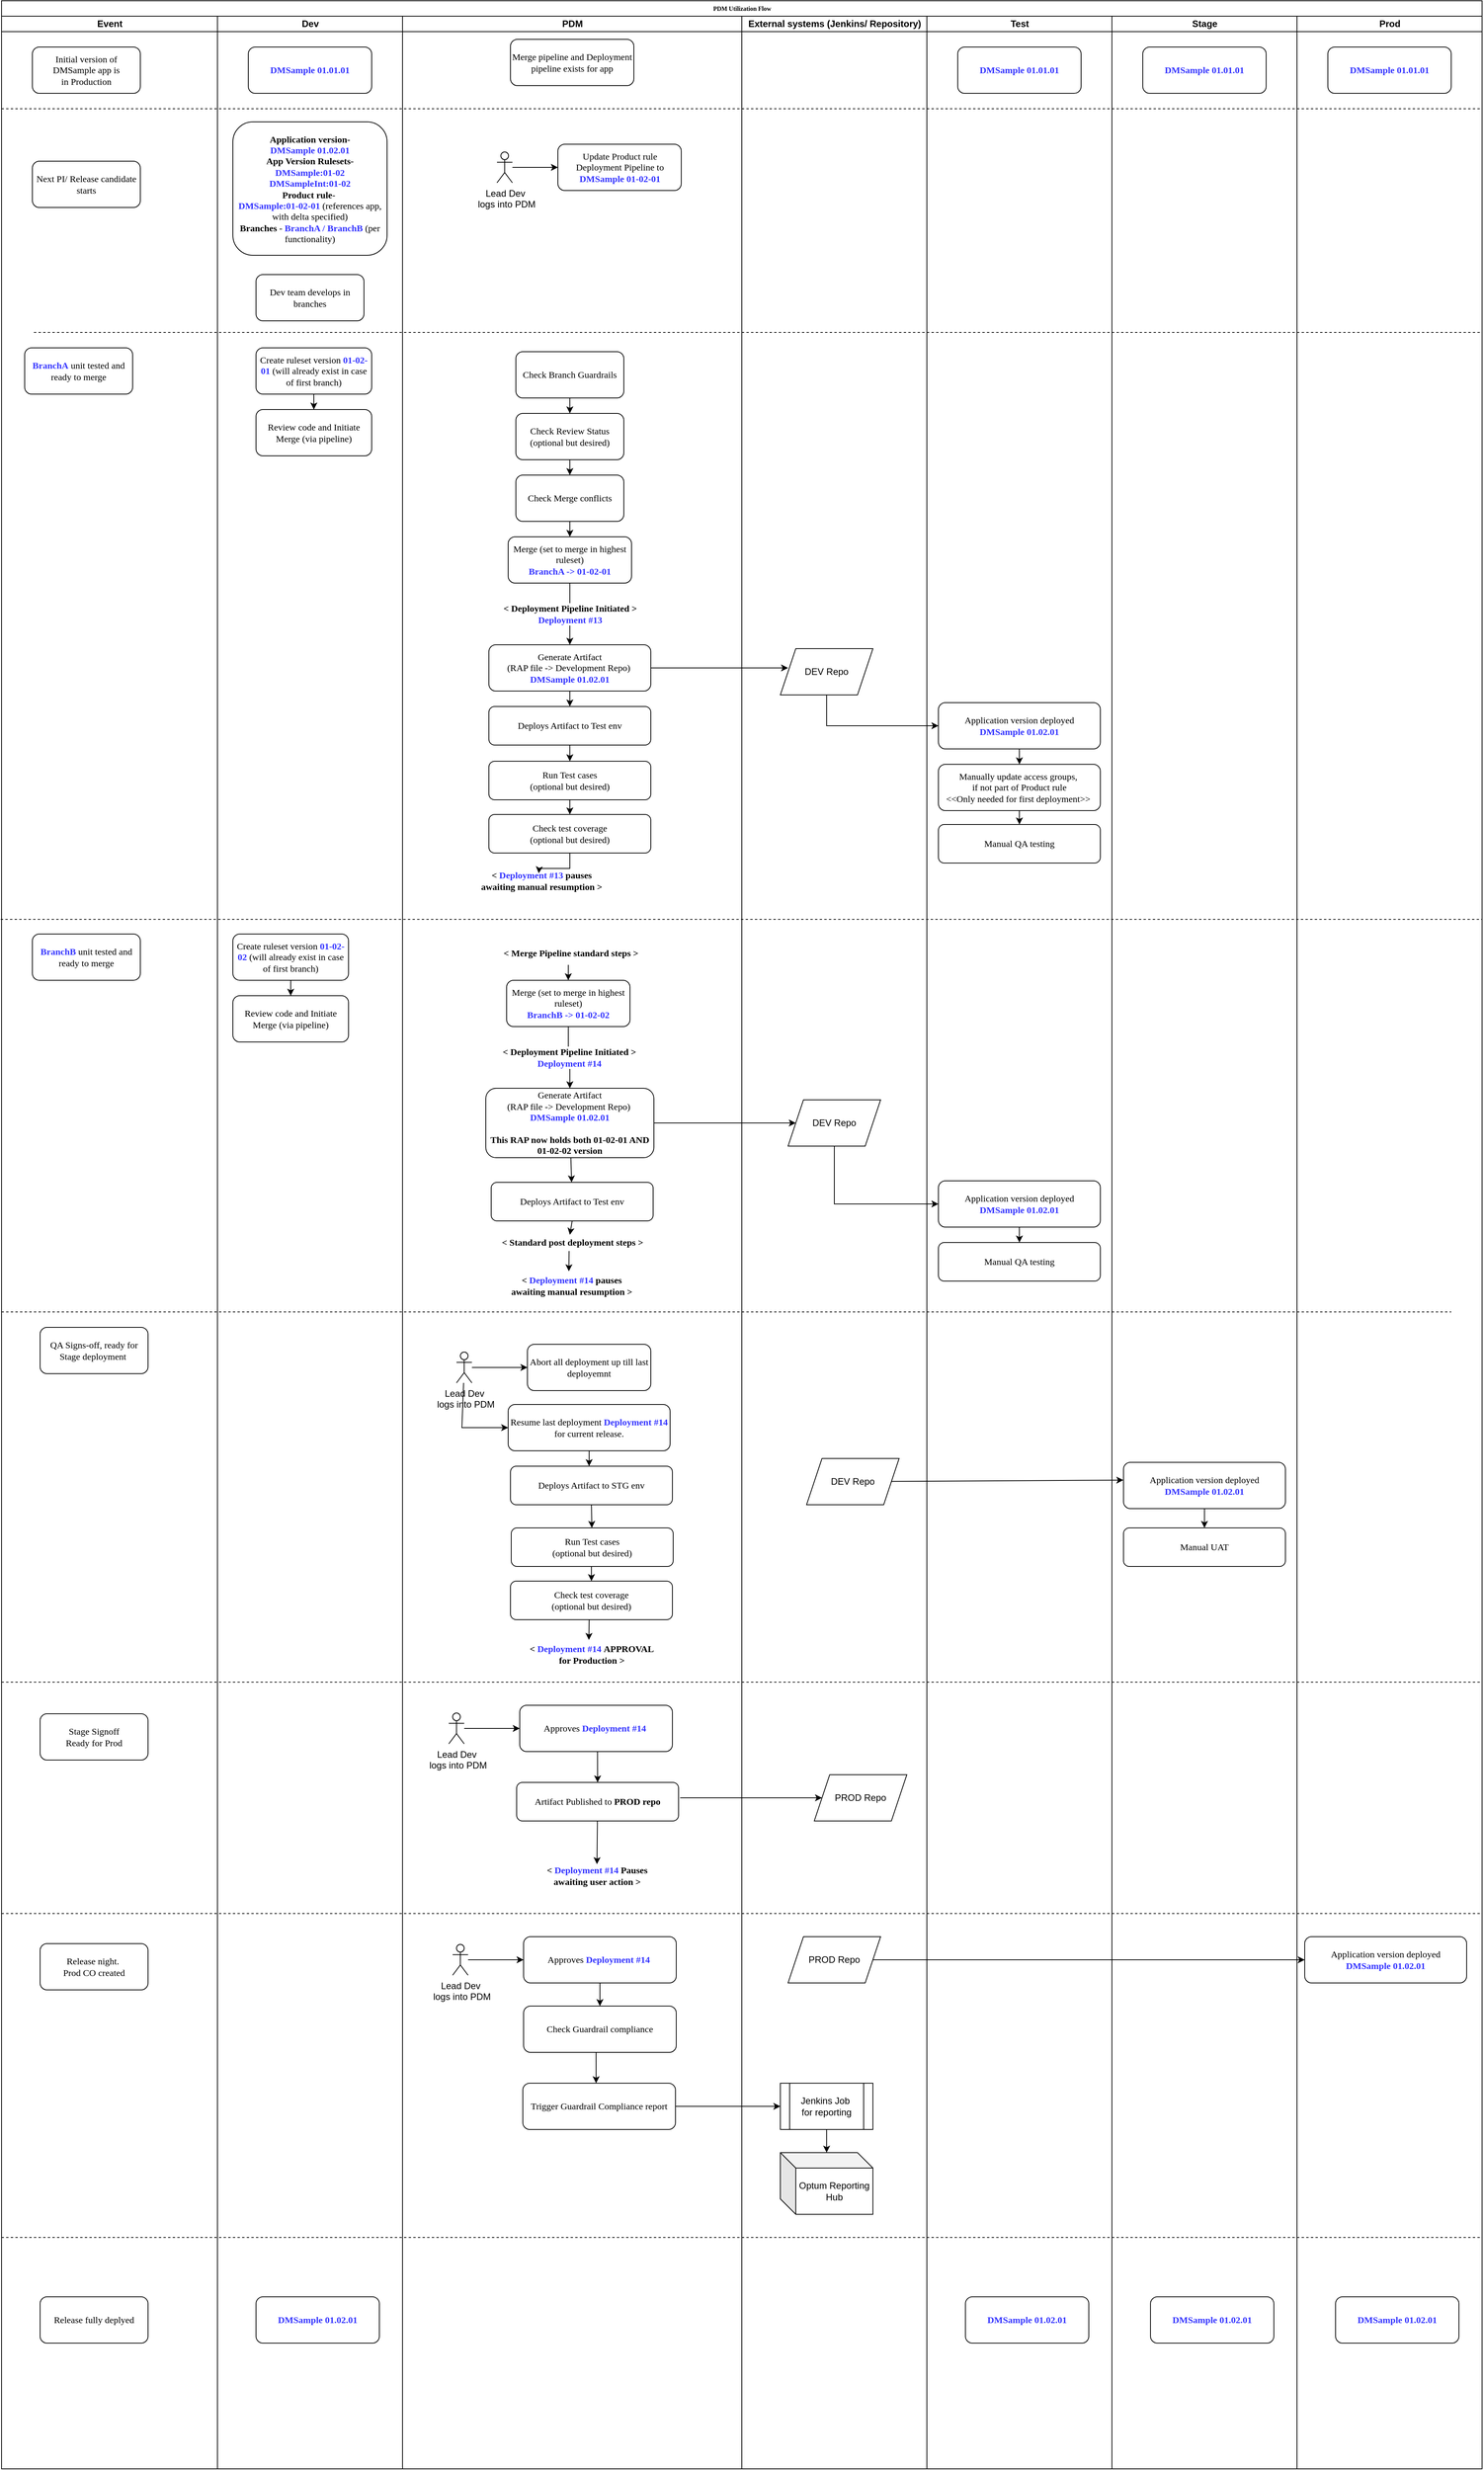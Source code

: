 <mxfile version="14.7.6" type="github">
  <diagram name="Page-1" id="74e2e168-ea6b-b213-b513-2b3c1d86103e">
    <mxGraphModel dx="2772" dy="1410" grid="1" gridSize="10" guides="1" tooltips="1" connect="1" arrows="1" fold="1" page="1" pageScale="1" pageWidth="1100" pageHeight="850" background="none" math="0" shadow="0">
      <root>
        <mxCell id="0" />
        <mxCell id="1" parent="0" />
        <mxCell id="77e6c97f196da883-1" value="PDM Utilization Flow" style="swimlane;html=1;childLayout=stackLayout;startSize=20;rounded=0;shadow=0;labelBackgroundColor=none;strokeWidth=1;fontFamily=Verdana;fontSize=8;align=center;" parent="1" vertex="1">
          <mxGeometry x="80" y="40" width="1920" height="3200" as="geometry" />
        </mxCell>
        <mxCell id="77e6c97f196da883-2" value="Event" style="swimlane;html=1;startSize=20;" parent="77e6c97f196da883-1" vertex="1">
          <mxGeometry y="20" width="280" height="3180" as="geometry" />
        </mxCell>
        <mxCell id="r2t7VLkCKEOsb-qf5IEj-15" value="&lt;font style=&quot;font-size: 12px&quot;&gt;Initial version of &lt;br&gt;DMSample app is &lt;br&gt;in Production&lt;/font&gt;" style="rounded=1;whiteSpace=wrap;html=1;shadow=0;labelBackgroundColor=none;strokeWidth=1;fontFamily=Verdana;fontSize=8;align=center;" vertex="1" parent="77e6c97f196da883-2">
          <mxGeometry x="40" y="40" width="140" height="60" as="geometry" />
        </mxCell>
        <mxCell id="r2t7VLkCKEOsb-qf5IEj-32" value="&lt;span style=&quot;font-size: 12px&quot;&gt;Next PI/ Release candidate starts&lt;/span&gt;" style="rounded=1;whiteSpace=wrap;html=1;shadow=0;labelBackgroundColor=none;strokeWidth=1;fontFamily=Verdana;fontSize=8;align=center;" vertex="1" parent="77e6c97f196da883-2">
          <mxGeometry x="40" y="188" width="140" height="60" as="geometry" />
        </mxCell>
        <mxCell id="r2t7VLkCKEOsb-qf5IEj-37" value="&lt;b style=&quot;color: rgb(51 , 51 , 255) ; font-size: 12px&quot;&gt;BranchA&lt;/b&gt;&lt;span style=&quot;font-size: 12px&quot;&gt;&amp;nbsp;unit tested and ready to merge&lt;/span&gt;" style="rounded=1;whiteSpace=wrap;html=1;shadow=0;labelBackgroundColor=none;strokeWidth=1;fontFamily=Verdana;fontSize=8;align=center;" vertex="1" parent="77e6c97f196da883-2">
          <mxGeometry x="30" y="430" width="140" height="60" as="geometry" />
        </mxCell>
        <mxCell id="r2t7VLkCKEOsb-qf5IEj-105" value="&lt;span style=&quot;font-size: 12px&quot;&gt;QA Signs-off, ready for Stage deployment&amp;nbsp;&lt;/span&gt;" style="rounded=1;whiteSpace=wrap;html=1;shadow=0;labelBackgroundColor=none;strokeWidth=1;fontFamily=Verdana;fontSize=8;align=center;" vertex="1" parent="77e6c97f196da883-2">
          <mxGeometry x="50" y="1700" width="140" height="60" as="geometry" />
        </mxCell>
        <mxCell id="r2t7VLkCKEOsb-qf5IEj-155" value="&lt;span style=&quot;font-size: 12px&quot;&gt;Stage Signoff&lt;br&gt;Ready for Prod&lt;br&gt;&lt;/span&gt;" style="rounded=1;whiteSpace=wrap;html=1;shadow=0;labelBackgroundColor=none;strokeWidth=1;fontFamily=Verdana;fontSize=8;align=center;" vertex="1" parent="77e6c97f196da883-2">
          <mxGeometry x="50" y="2201" width="140" height="60" as="geometry" />
        </mxCell>
        <mxCell id="r2t7VLkCKEOsb-qf5IEj-168" value="&lt;span style=&quot;font-size: 12px&quot;&gt;Release night.&amp;nbsp;&lt;br&gt;Prod CO created&lt;br&gt;&lt;/span&gt;" style="rounded=1;whiteSpace=wrap;html=1;shadow=0;labelBackgroundColor=none;strokeWidth=1;fontFamily=Verdana;fontSize=8;align=center;" vertex="1" parent="77e6c97f196da883-2">
          <mxGeometry x="50" y="2499" width="140" height="60" as="geometry" />
        </mxCell>
        <mxCell id="77e6c97f196da883-3" value="Dev" style="swimlane;html=1;startSize=20;" parent="77e6c97f196da883-1" vertex="1">
          <mxGeometry x="280" y="20" width="240" height="3180" as="geometry" />
        </mxCell>
        <mxCell id="r2t7VLkCKEOsb-qf5IEj-25" value="&lt;span style=&quot;font-size: 12px&quot;&gt;&lt;font color=&quot;#3333ff&quot;&gt;&lt;b&gt;DMSample 01.01.01&lt;/b&gt;&lt;/font&gt;&lt;/span&gt;" style="rounded=1;whiteSpace=wrap;html=1;shadow=0;labelBackgroundColor=none;strokeWidth=1;fontFamily=Verdana;fontSize=8;align=center;" vertex="1" parent="77e6c97f196da883-3">
          <mxGeometry x="40" y="40" width="160" height="60" as="geometry" />
        </mxCell>
        <mxCell id="r2t7VLkCKEOsb-qf5IEj-33" value="&lt;span style=&quot;font-size: 12px&quot;&gt;&lt;b&gt;Application version-&lt;/b&gt;&lt;br&gt;&lt;font color=&quot;#3333ff&quot;&gt;&lt;b&gt;DMSample 01.02.01&lt;/b&gt;&lt;/font&gt;&lt;br&gt;&lt;b&gt;App Version Rulesets-&lt;/b&gt; &lt;br&gt;&lt;font color=&quot;#3333ff&quot;&gt;&lt;b&gt;DMSample:01-02&lt;br&gt;DMSampleInt:01-02&lt;/b&gt;&lt;/font&gt;&lt;br&gt;&lt;b&gt;Product rule&lt;/b&gt;-&amp;nbsp;&lt;br&gt;&lt;/span&gt;&lt;span style=&quot;font-size: 12px&quot;&gt;&lt;font color=&quot;#3333ff&quot;&gt;&lt;b&gt;DMSample:01-02-01 &lt;/b&gt;&lt;/font&gt;(references app, with delta specified)&lt;br&gt;&lt;/span&gt;&lt;span style=&quot;font-size: 12px&quot;&gt;&lt;b&gt;Branches&lt;/b&gt; - &lt;font color=&quot;#3333ff&quot;&gt;&lt;b&gt;BranchA / BranchB&lt;/b&gt;&lt;/font&gt; (per functionality)&lt;br&gt;&lt;/span&gt;" style="rounded=1;whiteSpace=wrap;html=1;shadow=0;labelBackgroundColor=none;strokeWidth=1;fontFamily=Verdana;fontSize=8;align=center;" vertex="1" parent="77e6c97f196da883-3">
          <mxGeometry x="20" y="137" width="200" height="173" as="geometry" />
        </mxCell>
        <mxCell id="r2t7VLkCKEOsb-qf5IEj-46" style="edgeStyle=orthogonalEdgeStyle;rounded=0;orthogonalLoop=1;jettySize=auto;html=1;exitX=0.5;exitY=1;exitDx=0;exitDy=0;" edge="1" parent="77e6c97f196da883-3" source="r2t7VLkCKEOsb-qf5IEj-38" target="r2t7VLkCKEOsb-qf5IEj-40">
          <mxGeometry relative="1" as="geometry" />
        </mxCell>
        <mxCell id="r2t7VLkCKEOsb-qf5IEj-38" value="&lt;span style=&quot;font-size: 12px&quot;&gt;Create ruleset version&amp;nbsp;&lt;/span&gt;&lt;b style=&quot;color: rgb(51 , 51 , 255) ; font-size: 12px&quot;&gt;01-02-01&lt;/b&gt;&lt;span style=&quot;font-size: 12px&quot;&gt;&amp;nbsp;(will already exist in case of first branch)&lt;br&gt;&lt;/span&gt;" style="rounded=1;whiteSpace=wrap;html=1;shadow=0;labelBackgroundColor=none;strokeWidth=1;fontFamily=Verdana;fontSize=8;align=center;" vertex="1" parent="77e6c97f196da883-3">
          <mxGeometry x="50" y="430" width="150" height="60" as="geometry" />
        </mxCell>
        <mxCell id="r2t7VLkCKEOsb-qf5IEj-40" value="&lt;span style=&quot;font-size: 12px&quot;&gt;Review code and Initiate Merge (via pipeline)&lt;br&gt;&lt;/span&gt;" style="rounded=1;whiteSpace=wrap;html=1;shadow=0;labelBackgroundColor=none;strokeWidth=1;fontFamily=Verdana;fontSize=8;align=center;" vertex="1" parent="77e6c97f196da883-3">
          <mxGeometry x="50" y="510" width="150" height="60" as="geometry" />
        </mxCell>
        <mxCell id="r2t7VLkCKEOsb-qf5IEj-67" value="" style="endArrow=none;dashed=1;html=1;" edge="1" parent="77e6c97f196da883-3">
          <mxGeometry width="50" height="50" relative="1" as="geometry">
            <mxPoint x="-238" y="410" as="sourcePoint" />
            <mxPoint x="1640" y="410" as="targetPoint" />
          </mxGeometry>
        </mxCell>
        <mxCell id="r2t7VLkCKEOsb-qf5IEj-68" value="&lt;span style=&quot;font-size: 12px&quot;&gt;Dev team develops in branches&lt;/span&gt;" style="rounded=1;whiteSpace=wrap;html=1;shadow=0;labelBackgroundColor=none;strokeWidth=1;fontFamily=Verdana;fontSize=8;align=center;" vertex="1" parent="77e6c97f196da883-3">
          <mxGeometry x="50" y="335" width="140" height="60" as="geometry" />
        </mxCell>
        <mxCell id="77e6c97f196da883-4" value="PDM" style="swimlane;html=1;startSize=20;" parent="77e6c97f196da883-1" vertex="1">
          <mxGeometry x="520" y="20" width="440" height="3180" as="geometry">
            <mxRectangle x="320" y="20" width="30" height="730" as="alternateBounds" />
          </mxGeometry>
        </mxCell>
        <mxCell id="r2t7VLkCKEOsb-qf5IEj-35" value="&lt;span style=&quot;font-size: 12px&quot;&gt;Update Product rule Deployment Pipeline to &lt;font color=&quot;#3333ff&quot;&gt;&lt;b&gt;DMSample 01-02-01&lt;/b&gt;&lt;/font&gt;&lt;br&gt;&lt;/span&gt;" style="rounded=1;whiteSpace=wrap;html=1;shadow=0;labelBackgroundColor=none;strokeWidth=1;fontFamily=Verdana;fontSize=8;align=center;" vertex="1" parent="77e6c97f196da883-4">
          <mxGeometry x="201.5" y="166" width="160" height="60" as="geometry" />
        </mxCell>
        <mxCell id="r2t7VLkCKEOsb-qf5IEj-36" value="&lt;span style=&quot;font-size: 12px&quot;&gt;Merge pipeline and Deployment pipeline exists for app&lt;/span&gt;" style="rounded=1;whiteSpace=wrap;html=1;shadow=0;labelBackgroundColor=none;strokeWidth=1;fontFamily=Verdana;fontSize=8;align=center;" vertex="1" parent="77e6c97f196da883-4">
          <mxGeometry x="140" y="30" width="160" height="60" as="geometry" />
        </mxCell>
        <mxCell id="r2t7VLkCKEOsb-qf5IEj-53" style="edgeStyle=orthogonalEdgeStyle;rounded=0;orthogonalLoop=1;jettySize=auto;html=1;exitX=0.5;exitY=1;exitDx=0;exitDy=0;entryX=0.5;entryY=0;entryDx=0;entryDy=0;" edge="1" parent="77e6c97f196da883-4" source="r2t7VLkCKEOsb-qf5IEj-39" target="r2t7VLkCKEOsb-qf5IEj-41">
          <mxGeometry relative="1" as="geometry" />
        </mxCell>
        <mxCell id="r2t7VLkCKEOsb-qf5IEj-39" value="&lt;span style=&quot;font-size: 12px&quot;&gt;Check Branch Guardrails&lt;/span&gt;" style="rounded=1;whiteSpace=wrap;html=1;shadow=0;labelBackgroundColor=none;strokeWidth=1;fontFamily=Verdana;fontSize=8;align=center;" vertex="1" parent="77e6c97f196da883-4">
          <mxGeometry x="147" y="435" width="140" height="60" as="geometry" />
        </mxCell>
        <mxCell id="r2t7VLkCKEOsb-qf5IEj-54" style="edgeStyle=orthogonalEdgeStyle;rounded=0;orthogonalLoop=1;jettySize=auto;html=1;exitX=0.5;exitY=1;exitDx=0;exitDy=0;entryX=0.5;entryY=0;entryDx=0;entryDy=0;" edge="1" parent="77e6c97f196da883-4" source="r2t7VLkCKEOsb-qf5IEj-41" target="r2t7VLkCKEOsb-qf5IEj-42">
          <mxGeometry relative="1" as="geometry" />
        </mxCell>
        <mxCell id="r2t7VLkCKEOsb-qf5IEj-41" value="&lt;span style=&quot;font-size: 12px&quot;&gt;Check Review Status (optional but desired)&lt;/span&gt;" style="rounded=1;whiteSpace=wrap;html=1;shadow=0;labelBackgroundColor=none;strokeWidth=1;fontFamily=Verdana;fontSize=8;align=center;" vertex="1" parent="77e6c97f196da883-4">
          <mxGeometry x="147" y="515" width="140" height="60" as="geometry" />
        </mxCell>
        <mxCell id="r2t7VLkCKEOsb-qf5IEj-48" value="&lt;font face=&quot;Verdana&quot; style=&quot;font-size: 12px&quot;&gt;&lt;b&gt;&amp;lt; Deployment Pipeline Initiated &amp;gt;&lt;font color=&quot;#3333ff&quot; style=&quot;font-size: 12px&quot;&gt;&lt;br&gt;Deployment #13&lt;/font&gt;&lt;/b&gt;&lt;/font&gt;" style="edgeStyle=orthogonalEdgeStyle;rounded=0;orthogonalLoop=1;jettySize=auto;html=1;exitX=0.5;exitY=1;exitDx=0;exitDy=0;" edge="1" parent="77e6c97f196da883-4" source="r2t7VLkCKEOsb-qf5IEj-43" target="r2t7VLkCKEOsb-qf5IEj-44">
          <mxGeometry relative="1" as="geometry" />
        </mxCell>
        <mxCell id="r2t7VLkCKEOsb-qf5IEj-43" value="&lt;span style=&quot;font-size: 12px&quot;&gt;Merge (set to merge in highest ruleset)&lt;br&gt;&lt;/span&gt;&lt;b style=&quot;color: rgb(51 , 51 , 255) ; font-size: 12px&quot;&gt;BranchA -&amp;gt;&amp;nbsp;&lt;/b&gt;&lt;b style=&quot;color: rgb(51 , 51 , 255) ; font-size: 12px&quot;&gt;01-02-01&lt;/b&gt;&lt;span style=&quot;font-size: 12px&quot;&gt;&lt;br&gt;&lt;/span&gt;" style="rounded=1;whiteSpace=wrap;html=1;shadow=0;labelBackgroundColor=none;strokeWidth=1;fontFamily=Verdana;fontSize=8;align=center;" vertex="1" parent="77e6c97f196da883-4">
          <mxGeometry x="137" y="675" width="160" height="60" as="geometry" />
        </mxCell>
        <mxCell id="r2t7VLkCKEOsb-qf5IEj-55" style="edgeStyle=orthogonalEdgeStyle;rounded=0;orthogonalLoop=1;jettySize=auto;html=1;exitX=0.5;exitY=1;exitDx=0;exitDy=0;entryX=0.5;entryY=0;entryDx=0;entryDy=0;" edge="1" parent="77e6c97f196da883-4" source="r2t7VLkCKEOsb-qf5IEj-42" target="r2t7VLkCKEOsb-qf5IEj-43">
          <mxGeometry relative="1" as="geometry" />
        </mxCell>
        <mxCell id="r2t7VLkCKEOsb-qf5IEj-42" value="&lt;span style=&quot;font-size: 12px&quot;&gt;Check Merge conflicts&lt;/span&gt;" style="rounded=1;whiteSpace=wrap;html=1;shadow=0;labelBackgroundColor=none;strokeWidth=1;fontFamily=Verdana;fontSize=8;align=center;" vertex="1" parent="77e6c97f196da883-4">
          <mxGeometry x="147" y="595" width="140" height="60" as="geometry" />
        </mxCell>
        <mxCell id="r2t7VLkCKEOsb-qf5IEj-50" style="edgeStyle=orthogonalEdgeStyle;rounded=0;orthogonalLoop=1;jettySize=auto;html=1;exitX=0.5;exitY=1;exitDx=0;exitDy=0;entryX=0.5;entryY=0;entryDx=0;entryDy=0;" edge="1" parent="77e6c97f196da883-4" source="r2t7VLkCKEOsb-qf5IEj-44" target="r2t7VLkCKEOsb-qf5IEj-45">
          <mxGeometry relative="1" as="geometry" />
        </mxCell>
        <mxCell id="r2t7VLkCKEOsb-qf5IEj-44" value="&lt;span style=&quot;font-size: 12px&quot;&gt;Generate Artifact &lt;br&gt;(RAP file -&amp;gt; Development Repo)&amp;nbsp;&lt;br&gt;&lt;/span&gt;&lt;b style=&quot;color: rgb(51 , 51 , 255) ; font-size: 12px&quot;&gt;DMSample 01.02.01&lt;/b&gt;&lt;span style=&quot;font-size: 12px&quot;&gt;&lt;br&gt;&lt;/span&gt;" style="rounded=1;whiteSpace=wrap;html=1;shadow=0;labelBackgroundColor=none;strokeWidth=1;fontFamily=Verdana;fontSize=8;align=center;" vertex="1" parent="77e6c97f196da883-4">
          <mxGeometry x="112" y="815" width="210" height="60" as="geometry" />
        </mxCell>
        <mxCell id="r2t7VLkCKEOsb-qf5IEj-51" style="edgeStyle=orthogonalEdgeStyle;rounded=0;orthogonalLoop=1;jettySize=auto;html=1;exitX=0.5;exitY=1;exitDx=0;exitDy=0;" edge="1" parent="77e6c97f196da883-4" source="r2t7VLkCKEOsb-qf5IEj-45" target="r2t7VLkCKEOsb-qf5IEj-47">
          <mxGeometry relative="1" as="geometry" />
        </mxCell>
        <mxCell id="r2t7VLkCKEOsb-qf5IEj-45" value="&lt;span style=&quot;font-size: 12px&quot;&gt;Deploys Artifact to Test env&lt;br&gt;&lt;/span&gt;" style="rounded=1;whiteSpace=wrap;html=1;shadow=0;labelBackgroundColor=none;strokeWidth=1;fontFamily=Verdana;fontSize=8;align=center;" vertex="1" parent="77e6c97f196da883-4">
          <mxGeometry x="112" y="895" width="210" height="50" as="geometry" />
        </mxCell>
        <mxCell id="r2t7VLkCKEOsb-qf5IEj-52" style="edgeStyle=orthogonalEdgeStyle;rounded=0;orthogonalLoop=1;jettySize=auto;html=1;exitX=0.5;exitY=1;exitDx=0;exitDy=0;entryX=0.5;entryY=0;entryDx=0;entryDy=0;" edge="1" parent="77e6c97f196da883-4" source="r2t7VLkCKEOsb-qf5IEj-47" target="r2t7VLkCKEOsb-qf5IEj-49">
          <mxGeometry relative="1" as="geometry" />
        </mxCell>
        <mxCell id="r2t7VLkCKEOsb-qf5IEj-47" value="&lt;span style=&quot;font-size: 12px&quot;&gt;Run Test cases &lt;br&gt;(optional but desired)&lt;br&gt;&lt;/span&gt;" style="rounded=1;whiteSpace=wrap;html=1;shadow=0;labelBackgroundColor=none;strokeWidth=1;fontFamily=Verdana;fontSize=8;align=center;" vertex="1" parent="77e6c97f196da883-4">
          <mxGeometry x="112" y="966" width="210" height="50" as="geometry" />
        </mxCell>
        <mxCell id="r2t7VLkCKEOsb-qf5IEj-49" value="&lt;span style=&quot;font-size: 12px&quot;&gt;Check test coverage &lt;br&gt;(optional but desired)&lt;br&gt;&lt;/span&gt;" style="rounded=1;whiteSpace=wrap;html=1;shadow=0;labelBackgroundColor=none;strokeWidth=1;fontFamily=Verdana;fontSize=8;align=center;" vertex="1" parent="77e6c97f196da883-4">
          <mxGeometry x="112" y="1035" width="210" height="50" as="geometry" />
        </mxCell>
        <mxCell id="r2t7VLkCKEOsb-qf5IEj-96" value="&lt;font face=&quot;Verdana&quot;&gt;&lt;b&gt;&amp;lt; Merge Pipeline standard steps &amp;gt;&lt;/b&gt;&lt;/font&gt;" style="text;html=1;align=center;verticalAlign=middle;resizable=0;points=[];autosize=1;strokeColor=none;" vertex="1" parent="77e6c97f196da883-4">
          <mxGeometry x="93" y="1205" width="250" height="20" as="geometry" />
        </mxCell>
        <mxCell id="r2t7VLkCKEOsb-qf5IEj-79" value="&lt;span style=&quot;font-size: 12px&quot;&gt;Merge (set to merge in highest ruleset)&lt;br&gt;&lt;/span&gt;&lt;b style=&quot;color: rgb(51 , 51 , 255) ; font-size: 12px&quot;&gt;BranchB -&amp;gt;&amp;nbsp;&lt;/b&gt;&lt;b style=&quot;color: rgb(51 , 51 , 255) ; font-size: 12px&quot;&gt;01-02-02&lt;/b&gt;&lt;span style=&quot;font-size: 12px&quot;&gt;&lt;br&gt;&lt;/span&gt;" style="rounded=1;whiteSpace=wrap;html=1;shadow=0;labelBackgroundColor=none;strokeWidth=1;fontFamily=Verdana;fontSize=8;align=center;" vertex="1" parent="77e6c97f196da883-4">
          <mxGeometry x="135" y="1250" width="160" height="60" as="geometry" />
        </mxCell>
        <mxCell id="r2t7VLkCKEOsb-qf5IEj-80" style="edgeStyle=orthogonalEdgeStyle;rounded=0;orthogonalLoop=1;jettySize=auto;html=1;exitX=0.5;exitY=1;exitDx=0;exitDy=0;entryX=0.5;entryY=0;entryDx=0;entryDy=0;" edge="1" parent="77e6c97f196da883-4" target="r2t7VLkCKEOsb-qf5IEj-79">
          <mxGeometry relative="1" as="geometry">
            <mxPoint x="215" y="1230" as="sourcePoint" />
          </mxGeometry>
        </mxCell>
        <mxCell id="r2t7VLkCKEOsb-qf5IEj-103" style="edgeStyle=none;rounded=0;orthogonalLoop=1;jettySize=auto;html=1;" edge="1" parent="77e6c97f196da883-4" source="r2t7VLkCKEOsb-qf5IEj-83" target="r2t7VLkCKEOsb-qf5IEj-98">
          <mxGeometry relative="1" as="geometry" />
        </mxCell>
        <mxCell id="r2t7VLkCKEOsb-qf5IEj-83" value="&lt;span style=&quot;font-size: 12px&quot;&gt;Generate Artifact &lt;br&gt;(RAP file -&amp;gt; Development Repo)&amp;nbsp;&lt;br&gt;&lt;/span&gt;&lt;b style=&quot;color: rgb(51 , 51 , 255) ; font-size: 12px&quot;&gt;DMSample 01.02.01&lt;br&gt;&lt;/b&gt;&lt;span style=&quot;font-size: 12px&quot;&gt;&lt;br&gt;&lt;b&gt;This RAP now holds both 01-02-01 AND 01-02-02 version&lt;/b&gt;&lt;br&gt;&lt;/span&gt;" style="rounded=1;whiteSpace=wrap;html=1;shadow=0;labelBackgroundColor=none;strokeWidth=1;fontFamily=Verdana;fontSize=8;align=center;" vertex="1" parent="77e6c97f196da883-4">
          <mxGeometry x="108" y="1390" width="218" height="90" as="geometry" />
        </mxCell>
        <mxCell id="r2t7VLkCKEOsb-qf5IEj-78" value="&lt;font face=&quot;Verdana&quot; style=&quot;font-size: 12px&quot;&gt;&lt;b&gt;&amp;lt; Deployment Pipeline Initiated &amp;gt;&lt;font color=&quot;#3333ff&quot; style=&quot;font-size: 12px&quot;&gt;&lt;br&gt;Deployment #14&lt;/font&gt;&lt;/b&gt;&lt;/font&gt;" style="edgeStyle=orthogonalEdgeStyle;rounded=0;orthogonalLoop=1;jettySize=auto;html=1;exitX=0.5;exitY=1;exitDx=0;exitDy=0;" edge="1" parent="77e6c97f196da883-4" source="r2t7VLkCKEOsb-qf5IEj-79" target="r2t7VLkCKEOsb-qf5IEj-83">
          <mxGeometry relative="1" as="geometry" />
        </mxCell>
        <mxCell id="r2t7VLkCKEOsb-qf5IEj-94" value="&lt;b&gt;&lt;font face=&quot;Verdana&quot;&gt;&amp;lt;&amp;nbsp;&lt;font color=&quot;#3333ff&quot;&gt;Deployment #14&lt;/font&gt;&amp;nbsp;pauses &lt;br&gt;awaiting manual resumption &amp;gt;&lt;/font&gt;&lt;/b&gt;" style="text;html=1;align=center;verticalAlign=middle;resizable=0;points=[];autosize=1;strokeColor=none;" vertex="1" parent="77e6c97f196da883-4">
          <mxGeometry x="109" y="1631" width="220" height="30" as="geometry" />
        </mxCell>
        <mxCell id="r2t7VLkCKEOsb-qf5IEj-95" style="edgeStyle=orthogonalEdgeStyle;rounded=0;orthogonalLoop=1;jettySize=auto;html=1;exitX=0.5;exitY=1;exitDx=0;exitDy=0;entryX=0.485;entryY=-0.124;entryDx=0;entryDy=0;entryPerimeter=0;" edge="1" parent="77e6c97f196da883-4" target="r2t7VLkCKEOsb-qf5IEj-94">
          <mxGeometry relative="1" as="geometry">
            <mxPoint x="216" y="1621" as="targetPoint" />
            <mxPoint x="216" y="1601" as="sourcePoint" />
          </mxGeometry>
        </mxCell>
        <mxCell id="r2t7VLkCKEOsb-qf5IEj-97" value="&lt;font face=&quot;Verdana&quot;&gt;&lt;b&gt;&amp;lt; Standard post deployment&amp;nbsp;steps &amp;gt;&lt;/b&gt;&lt;/font&gt;" style="text;html=1;align=center;verticalAlign=middle;resizable=0;points=[];autosize=1;strokeColor=none;" vertex="1" parent="77e6c97f196da883-4">
          <mxGeometry x="90" y="1580" width="260" height="20" as="geometry" />
        </mxCell>
        <mxCell id="r2t7VLkCKEOsb-qf5IEj-99" style="edgeStyle=none;rounded=0;orthogonalLoop=1;jettySize=auto;html=1;exitX=0.5;exitY=1;exitDx=0;exitDy=0;" edge="1" parent="77e6c97f196da883-4" source="r2t7VLkCKEOsb-qf5IEj-98">
          <mxGeometry relative="1" as="geometry">
            <mxPoint x="217" y="1580" as="targetPoint" />
          </mxGeometry>
        </mxCell>
        <mxCell id="r2t7VLkCKEOsb-qf5IEj-98" value="&lt;span style=&quot;font-size: 12px&quot;&gt;Deploys Artifact to Test env&lt;br&gt;&lt;/span&gt;" style="rounded=1;whiteSpace=wrap;html=1;shadow=0;labelBackgroundColor=none;strokeWidth=1;fontFamily=Verdana;fontSize=8;align=center;" vertex="1" parent="77e6c97f196da883-4">
          <mxGeometry x="115" y="1512" width="210" height="50" as="geometry" />
        </mxCell>
        <mxCell id="r2t7VLkCKEOsb-qf5IEj-119" style="edgeStyle=none;rounded=0;orthogonalLoop=1;jettySize=auto;html=1;entryX=0;entryY=0.5;entryDx=0;entryDy=0;" edge="1" parent="77e6c97f196da883-4" source="r2t7VLkCKEOsb-qf5IEj-113" target="r2t7VLkCKEOsb-qf5IEj-35">
          <mxGeometry relative="1" as="geometry" />
        </mxCell>
        <mxCell id="r2t7VLkCKEOsb-qf5IEj-113" value="Lead Dev&lt;br&gt;&amp;nbsp;logs into PDM" style="shape=umlActor;verticalLabelPosition=bottom;verticalAlign=top;html=1;outlineConnect=0;" vertex="1" parent="77e6c97f196da883-4">
          <mxGeometry x="122.5" y="176" width="20" height="40" as="geometry" />
        </mxCell>
        <mxCell id="r2t7VLkCKEOsb-qf5IEj-108" value="&lt;span style=&quot;font-size: 12px&quot;&gt;Resume last deployment&amp;nbsp;&lt;/span&gt;&lt;b style=&quot;font-family: &amp;#34;helvetica&amp;#34; ; font-size: 12px&quot;&gt;&lt;font face=&quot;Verdana&quot;&gt;&lt;font color=&quot;#3333ff&quot;&gt;Deployment #14&lt;/font&gt;&lt;/font&gt;&lt;/b&gt;&lt;span style=&quot;font-size: 12px&quot;&gt;&lt;br&gt;for current release.&lt;br&gt;&lt;/span&gt;" style="rounded=1;whiteSpace=wrap;html=1;shadow=0;labelBackgroundColor=none;strokeWidth=1;fontFamily=Verdana;fontSize=8;align=center;" vertex="1" parent="77e6c97f196da883-4">
          <mxGeometry x="137" y="1800" width="210" height="60" as="geometry" />
        </mxCell>
        <mxCell id="r2t7VLkCKEOsb-qf5IEj-110" value="&lt;span style=&quot;font-size: 12px&quot;&gt;Run Test cases &lt;br&gt;(optional but desired)&lt;br&gt;&lt;/span&gt;" style="rounded=1;whiteSpace=wrap;html=1;shadow=0;labelBackgroundColor=none;strokeWidth=1;fontFamily=Verdana;fontSize=8;align=center;" vertex="1" parent="77e6c97f196da883-4">
          <mxGeometry x="141" y="1960" width="210" height="50" as="geometry" />
        </mxCell>
        <mxCell id="r2t7VLkCKEOsb-qf5IEj-107" style="edgeStyle=orthogonalEdgeStyle;rounded=0;orthogonalLoop=1;jettySize=auto;html=1;exitX=0.5;exitY=1;exitDx=0;exitDy=0;" edge="1" parent="77e6c97f196da883-4" source="r2t7VLkCKEOsb-qf5IEj-108">
          <mxGeometry relative="1" as="geometry">
            <mxPoint x="242" y="1880" as="targetPoint" />
          </mxGeometry>
        </mxCell>
        <mxCell id="r2t7VLkCKEOsb-qf5IEj-111" value="&lt;span style=&quot;font-size: 12px&quot;&gt;Check test coverage &lt;br&gt;(optional but desired)&lt;br&gt;&lt;/span&gt;" style="rounded=1;whiteSpace=wrap;html=1;shadow=0;labelBackgroundColor=none;strokeWidth=1;fontFamily=Verdana;fontSize=8;align=center;" vertex="1" parent="77e6c97f196da883-4">
          <mxGeometry x="140" y="2029" width="210" height="50" as="geometry" />
        </mxCell>
        <mxCell id="r2t7VLkCKEOsb-qf5IEj-109" style="edgeStyle=orthogonalEdgeStyle;rounded=0;orthogonalLoop=1;jettySize=auto;html=1;exitX=0.5;exitY=1;exitDx=0;exitDy=0;entryX=0.5;entryY=0;entryDx=0;entryDy=0;" edge="1" parent="77e6c97f196da883-4" source="r2t7VLkCKEOsb-qf5IEj-110" target="r2t7VLkCKEOsb-qf5IEj-111">
          <mxGeometry relative="1" as="geometry" />
        </mxCell>
        <mxCell id="r2t7VLkCKEOsb-qf5IEj-116" value="&lt;span style=&quot;font-size: 12px&quot;&gt;Abort all deployment up till last deployemnt&lt;br&gt;&lt;/span&gt;" style="rounded=1;whiteSpace=wrap;html=1;shadow=0;labelBackgroundColor=none;strokeWidth=1;fontFamily=Verdana;fontSize=8;align=center;" vertex="1" parent="77e6c97f196da883-4">
          <mxGeometry x="162" y="1722" width="160" height="60" as="geometry" />
        </mxCell>
        <mxCell id="r2t7VLkCKEOsb-qf5IEj-122" style="edgeStyle=none;rounded=0;orthogonalLoop=1;jettySize=auto;html=1;entryX=0;entryY=0.5;entryDx=0;entryDy=0;" edge="1" parent="77e6c97f196da883-4" source="r2t7VLkCKEOsb-qf5IEj-118" target="r2t7VLkCKEOsb-qf5IEj-116">
          <mxGeometry relative="1" as="geometry" />
        </mxCell>
        <mxCell id="r2t7VLkCKEOsb-qf5IEj-127" style="edgeStyle=none;rounded=0;orthogonalLoop=1;jettySize=auto;html=1;entryX=0;entryY=0.5;entryDx=0;entryDy=0;" edge="1" parent="77e6c97f196da883-4" source="r2t7VLkCKEOsb-qf5IEj-118" target="r2t7VLkCKEOsb-qf5IEj-108">
          <mxGeometry relative="1" as="geometry">
            <Array as="points">
              <mxPoint x="77" y="1830" />
            </Array>
          </mxGeometry>
        </mxCell>
        <mxCell id="r2t7VLkCKEOsb-qf5IEj-118" value="Lead Dev&lt;br&gt;&amp;nbsp;logs into PDM" style="shape=umlActor;verticalLabelPosition=bottom;verticalAlign=top;html=1;outlineConnect=0;" vertex="1" parent="77e6c97f196da883-4">
          <mxGeometry x="70" y="1732" width="20" height="40" as="geometry" />
        </mxCell>
        <mxCell id="r2t7VLkCKEOsb-qf5IEj-130" style="edgeStyle=none;rounded=0;orthogonalLoop=1;jettySize=auto;html=1;exitX=0.5;exitY=1;exitDx=0;exitDy=0;" edge="1" parent="77e6c97f196da883-4" source="r2t7VLkCKEOsb-qf5IEj-129" target="r2t7VLkCKEOsb-qf5IEj-110">
          <mxGeometry relative="1" as="geometry" />
        </mxCell>
        <mxCell id="r2t7VLkCKEOsb-qf5IEj-129" value="&lt;span style=&quot;font-size: 12px&quot;&gt;Deploys Artifact to STG env&lt;br&gt;&lt;/span&gt;" style="rounded=1;whiteSpace=wrap;html=1;shadow=0;labelBackgroundColor=none;strokeWidth=1;fontFamily=Verdana;fontSize=8;align=center;" vertex="1" parent="77e6c97f196da883-4">
          <mxGeometry x="140" y="1880" width="210" height="50" as="geometry" />
        </mxCell>
        <mxCell id="r2t7VLkCKEOsb-qf5IEj-145" value="&lt;b&gt;&lt;font face=&quot;Verdana&quot;&gt;&amp;lt;&amp;nbsp;&lt;font color=&quot;#3333ff&quot;&gt;Deployment #14&lt;/font&gt;&amp;nbsp;APPROVAL&lt;br&gt;for Production &amp;gt;&lt;/font&gt;&lt;/b&gt;" style="text;html=1;align=center;verticalAlign=middle;resizable=0;points=[];autosize=1;strokeColor=none;" vertex="1" parent="77e6c97f196da883-4">
          <mxGeometry x="135" y="2109" width="220" height="30" as="geometry" />
        </mxCell>
        <mxCell id="r2t7VLkCKEOsb-qf5IEj-146" style="edgeStyle=orthogonalEdgeStyle;rounded=0;orthogonalLoop=1;jettySize=auto;html=1;exitX=0.5;exitY=1;exitDx=0;exitDy=0;entryX=0.485;entryY=-0.124;entryDx=0;entryDy=0;entryPerimeter=0;" edge="1" parent="77e6c97f196da883-4" target="r2t7VLkCKEOsb-qf5IEj-145">
          <mxGeometry relative="1" as="geometry">
            <mxPoint x="-318" y="2039" as="targetPoint" />
            <mxPoint x="242" y="2079" as="sourcePoint" />
          </mxGeometry>
        </mxCell>
        <mxCell id="r2t7VLkCKEOsb-qf5IEj-163" style="edgeStyle=none;rounded=0;orthogonalLoop=1;jettySize=auto;html=1;entryX=0.5;entryY=0;entryDx=0;entryDy=0;" edge="1" parent="77e6c97f196da883-4" target="r2t7VLkCKEOsb-qf5IEj-162">
          <mxGeometry relative="1" as="geometry">
            <mxPoint x="252.895" y="2250" as="sourcePoint" />
            <mxPoint x="255.421" y="2290" as="targetPoint" />
          </mxGeometry>
        </mxCell>
        <mxCell id="r2t7VLkCKEOsb-qf5IEj-158" value="&lt;span style=&quot;font-size: 12px&quot;&gt;Approves&amp;nbsp;&lt;/span&gt;&lt;b style=&quot;font-family: &amp;#34;helvetica&amp;#34; ; font-size: 12px&quot;&gt;&lt;font face=&quot;Verdana&quot;&gt;&lt;font color=&quot;#3333ff&quot;&gt;Deployment #14&lt;/font&gt;&lt;/font&gt;&lt;/b&gt;&lt;span style=&quot;font-size: 12px&quot;&gt;&amp;nbsp;&lt;br&gt;&lt;/span&gt;" style="rounded=1;whiteSpace=wrap;html=1;shadow=0;labelBackgroundColor=none;strokeWidth=1;fontFamily=Verdana;fontSize=8;align=center;" vertex="1" parent="77e6c97f196da883-4">
          <mxGeometry x="152" y="2190" width="198" height="60" as="geometry" />
        </mxCell>
        <mxCell id="r2t7VLkCKEOsb-qf5IEj-159" style="edgeStyle=none;rounded=0;orthogonalLoop=1;jettySize=auto;html=1;entryX=0;entryY=0.5;entryDx=0;entryDy=0;" edge="1" parent="77e6c97f196da883-4" source="r2t7VLkCKEOsb-qf5IEj-160" target="r2t7VLkCKEOsb-qf5IEj-158">
          <mxGeometry relative="1" as="geometry" />
        </mxCell>
        <mxCell id="r2t7VLkCKEOsb-qf5IEj-160" value="Lead Dev&lt;br&gt;&amp;nbsp;logs into PDM" style="shape=umlActor;verticalLabelPosition=bottom;verticalAlign=top;html=1;outlineConnect=0;" vertex="1" parent="77e6c97f196da883-4">
          <mxGeometry x="60" y="2200" width="20" height="40" as="geometry" />
        </mxCell>
        <mxCell id="r2t7VLkCKEOsb-qf5IEj-161" value="&lt;b&gt;&lt;font face=&quot;Verdana&quot;&gt;&amp;lt;&amp;nbsp;&lt;font color=&quot;#3333ff&quot;&gt;Deployment #14&lt;/font&gt;&amp;nbsp;Pauses &lt;br&gt;awaiting user action&amp;nbsp;&amp;gt;&lt;/font&gt;&lt;/b&gt;" style="text;html=1;align=center;verticalAlign=middle;resizable=0;points=[];autosize=1;strokeColor=none;" vertex="1" parent="77e6c97f196da883-4">
          <mxGeometry x="157" y="2396" width="190" height="30" as="geometry" />
        </mxCell>
        <mxCell id="r2t7VLkCKEOsb-qf5IEj-164" style="edgeStyle=none;rounded=0;orthogonalLoop=1;jettySize=auto;html=1;" edge="1" parent="77e6c97f196da883-4" source="r2t7VLkCKEOsb-qf5IEj-162" target="r2t7VLkCKEOsb-qf5IEj-161">
          <mxGeometry relative="1" as="geometry" />
        </mxCell>
        <mxCell id="r2t7VLkCKEOsb-qf5IEj-162" value="&lt;span style=&quot;font-size: 12px&quot;&gt;Artifact Published to &lt;b&gt;PROD repo&lt;/b&gt;&lt;br&gt;&lt;/span&gt;" style="rounded=1;whiteSpace=wrap;html=1;shadow=0;labelBackgroundColor=none;strokeWidth=1;fontFamily=Verdana;fontSize=8;align=center;" vertex="1" parent="77e6c97f196da883-4">
          <mxGeometry x="148" y="2290" width="210" height="50" as="geometry" />
        </mxCell>
        <mxCell id="r2t7VLkCKEOsb-qf5IEj-169" value="&lt;span style=&quot;font-size: 12px&quot;&gt;Approves&amp;nbsp;&lt;/span&gt;&lt;b style=&quot;font-family: &amp;#34;helvetica&amp;#34; ; font-size: 12px&quot;&gt;&lt;font face=&quot;Verdana&quot;&gt;&lt;font color=&quot;#3333ff&quot;&gt;Deployment #14&lt;/font&gt;&lt;/font&gt;&lt;/b&gt;&lt;span style=&quot;font-size: 12px&quot;&gt;&amp;nbsp;&lt;br&gt;&lt;/span&gt;" style="rounded=1;whiteSpace=wrap;html=1;shadow=0;labelBackgroundColor=none;strokeWidth=1;fontFamily=Verdana;fontSize=8;align=center;" vertex="1" parent="77e6c97f196da883-4">
          <mxGeometry x="157" y="2490" width="198" height="60" as="geometry" />
        </mxCell>
        <mxCell id="r2t7VLkCKEOsb-qf5IEj-170" style="edgeStyle=none;rounded=0;orthogonalLoop=1;jettySize=auto;html=1;entryX=0;entryY=0.5;entryDx=0;entryDy=0;" edge="1" parent="77e6c97f196da883-4" source="r2t7VLkCKEOsb-qf5IEj-171" target="r2t7VLkCKEOsb-qf5IEj-169">
          <mxGeometry relative="1" as="geometry" />
        </mxCell>
        <mxCell id="r2t7VLkCKEOsb-qf5IEj-171" value="Lead Dev&lt;br&gt;&amp;nbsp;logs into PDM" style="shape=umlActor;verticalLabelPosition=bottom;verticalAlign=top;html=1;outlineConnect=0;" vertex="1" parent="77e6c97f196da883-4">
          <mxGeometry x="65" y="2500" width="20" height="40" as="geometry" />
        </mxCell>
        <mxCell id="r2t7VLkCKEOsb-qf5IEj-176" value="&lt;span style=&quot;font-size: 12px&quot;&gt;Check Guardrail compliance&lt;br&gt;&lt;/span&gt;" style="rounded=1;whiteSpace=wrap;html=1;shadow=0;labelBackgroundColor=none;strokeWidth=1;fontFamily=Verdana;fontSize=8;align=center;" vertex="1" parent="77e6c97f196da883-4">
          <mxGeometry x="157" y="2580" width="198" height="60" as="geometry" />
        </mxCell>
        <mxCell id="r2t7VLkCKEOsb-qf5IEj-177" value="&lt;span style=&quot;font-size: 12px&quot;&gt;Trigger Guardrail Compliance report&lt;br&gt;&lt;/span&gt;" style="rounded=1;whiteSpace=wrap;html=1;shadow=0;labelBackgroundColor=none;strokeWidth=1;fontFamily=Verdana;fontSize=8;align=center;" vertex="1" parent="77e6c97f196da883-4">
          <mxGeometry x="156" y="2680" width="198" height="60" as="geometry" />
        </mxCell>
        <mxCell id="r2t7VLkCKEOsb-qf5IEj-178" style="edgeStyle=none;rounded=0;orthogonalLoop=1;jettySize=auto;html=1;" edge="1" parent="77e6c97f196da883-4">
          <mxGeometry relative="1" as="geometry">
            <mxPoint x="251.059" y="2680" as="targetPoint" />
            <mxPoint x="251" y="2640" as="sourcePoint" />
          </mxGeometry>
        </mxCell>
        <mxCell id="77e6c97f196da883-5" value="External systems (Jenkins/ Repository)" style="swimlane;html=1;startSize=20;" parent="77e6c97f196da883-1" vertex="1">
          <mxGeometry x="960" y="20" width="240" height="3180" as="geometry" />
        </mxCell>
        <mxCell id="r2t7VLkCKEOsb-qf5IEj-134" value="DEV Repo" style="shape=parallelogram;perimeter=parallelogramPerimeter;whiteSpace=wrap;html=1;fixedSize=1;" vertex="1" parent="77e6c97f196da883-5">
          <mxGeometry x="60" y="1405" width="120" height="60" as="geometry" />
        </mxCell>
        <mxCell id="r2t7VLkCKEOsb-qf5IEj-137" value="DEV Repo" style="shape=parallelogram;perimeter=parallelogramPerimeter;whiteSpace=wrap;html=1;fixedSize=1;" vertex="1" parent="77e6c97f196da883-5">
          <mxGeometry x="50" y="820" width="120" height="60" as="geometry" />
        </mxCell>
        <mxCell id="r2t7VLkCKEOsb-qf5IEj-140" value="DEV Repo" style="shape=parallelogram;perimeter=parallelogramPerimeter;whiteSpace=wrap;html=1;fixedSize=1;" vertex="1" parent="77e6c97f196da883-5">
          <mxGeometry x="84" y="1870" width="120" height="60" as="geometry" />
        </mxCell>
        <mxCell id="r2t7VLkCKEOsb-qf5IEj-165" value="PROD Repo" style="shape=parallelogram;perimeter=parallelogramPerimeter;whiteSpace=wrap;html=1;fixedSize=1;" vertex="1" parent="77e6c97f196da883-5">
          <mxGeometry x="94" y="2280" width="120" height="60" as="geometry" />
        </mxCell>
        <mxCell id="r2t7VLkCKEOsb-qf5IEj-166" style="edgeStyle=none;rounded=0;orthogonalLoop=1;jettySize=auto;html=1;exitX=1;exitY=0.5;exitDx=0;exitDy=0;entryX=0;entryY=0.5;entryDx=0;entryDy=0;" edge="1" parent="77e6c97f196da883-5" target="r2t7VLkCKEOsb-qf5IEj-165">
          <mxGeometry relative="1" as="geometry">
            <mxPoint x="-80" y="2310" as="sourcePoint" />
          </mxGeometry>
        </mxCell>
        <mxCell id="r2t7VLkCKEOsb-qf5IEj-172" value="PROD Repo" style="shape=parallelogram;perimeter=parallelogramPerimeter;whiteSpace=wrap;html=1;fixedSize=1;" vertex="1" parent="77e6c97f196da883-5">
          <mxGeometry x="60" y="2490" width="120" height="60" as="geometry" />
        </mxCell>
        <mxCell id="r2t7VLkCKEOsb-qf5IEj-182" style="edgeStyle=none;rounded=0;orthogonalLoop=1;jettySize=auto;html=1;" edge="1" parent="77e6c97f196da883-5" source="r2t7VLkCKEOsb-qf5IEj-179" target="r2t7VLkCKEOsb-qf5IEj-181">
          <mxGeometry relative="1" as="geometry" />
        </mxCell>
        <mxCell id="r2t7VLkCKEOsb-qf5IEj-179" value="Jenkins Job&amp;nbsp;&lt;br&gt;for reporting" style="shape=process;whiteSpace=wrap;html=1;backgroundOutline=1;" vertex="1" parent="77e6c97f196da883-5">
          <mxGeometry x="50" y="2680" width="120" height="60" as="geometry" />
        </mxCell>
        <mxCell id="r2t7VLkCKEOsb-qf5IEj-181" value="Optum Reporting Hub" style="shape=cube;whiteSpace=wrap;html=1;boundedLbl=1;backgroundOutline=1;darkOpacity=0.05;darkOpacity2=0.1;" vertex="1" parent="77e6c97f196da883-5">
          <mxGeometry x="50" y="2770" width="120" height="80" as="geometry" />
        </mxCell>
        <mxCell id="77e6c97f196da883-6" value="Test" style="swimlane;html=1;startSize=20;" parent="77e6c97f196da883-1" vertex="1">
          <mxGeometry x="1200" y="20" width="240" height="3180" as="geometry" />
        </mxCell>
        <mxCell id="r2t7VLkCKEOsb-qf5IEj-29" value="&lt;span style=&quot;font-size: 12px&quot;&gt;&lt;font color=&quot;#3333ff&quot;&gt;&lt;b&gt;DMSample 01.01.01&lt;/b&gt;&lt;/font&gt;&lt;/span&gt;" style="rounded=1;whiteSpace=wrap;html=1;shadow=0;labelBackgroundColor=none;strokeWidth=1;fontFamily=Verdana;fontSize=8;align=center;" vertex="1" parent="77e6c97f196da883-6">
          <mxGeometry x="40" y="40" width="160" height="60" as="geometry" />
        </mxCell>
        <mxCell id="r2t7VLkCKEOsb-qf5IEj-63" style="edgeStyle=orthogonalEdgeStyle;rounded=0;orthogonalLoop=1;jettySize=auto;html=1;exitX=0.5;exitY=1;exitDx=0;exitDy=0;entryX=0.5;entryY=0;entryDx=0;entryDy=0;" edge="1" parent="77e6c97f196da883-6" source="r2t7VLkCKEOsb-qf5IEj-56" target="r2t7VLkCKEOsb-qf5IEj-57">
          <mxGeometry relative="1" as="geometry" />
        </mxCell>
        <mxCell id="r2t7VLkCKEOsb-qf5IEj-56" value="&lt;span style=&quot;font-size: 12px&quot;&gt;Application version deployed&lt;br&gt;&lt;/span&gt;&lt;b style=&quot;color: rgb(51 , 51 , 255) ; font-size: 12px&quot;&gt;DMSample 01.02.01&lt;/b&gt;&lt;span style=&quot;font-size: 12px&quot;&gt;&lt;br&gt;&lt;/span&gt;" style="rounded=1;whiteSpace=wrap;html=1;shadow=0;labelBackgroundColor=none;strokeWidth=1;fontFamily=Verdana;fontSize=8;align=center;" vertex="1" parent="77e6c97f196da883-6">
          <mxGeometry x="15" y="890" width="210" height="60" as="geometry" />
        </mxCell>
        <mxCell id="r2t7VLkCKEOsb-qf5IEj-64" style="edgeStyle=orthogonalEdgeStyle;rounded=0;orthogonalLoop=1;jettySize=auto;html=1;exitX=0.5;exitY=1;exitDx=0;exitDy=0;entryX=0.5;entryY=0;entryDx=0;entryDy=0;" edge="1" parent="77e6c97f196da883-6" source="r2t7VLkCKEOsb-qf5IEj-57" target="r2t7VLkCKEOsb-qf5IEj-58">
          <mxGeometry relative="1" as="geometry" />
        </mxCell>
        <mxCell id="r2t7VLkCKEOsb-qf5IEj-57" value="&lt;span style=&quot;font-size: 12px&quot;&gt;Manually update access groups,&amp;nbsp;&lt;br&gt;if not part of Product rule&lt;br&gt;&amp;lt;&amp;lt;Only needed for first deployment&amp;gt;&amp;gt;&amp;nbsp;&lt;br&gt;&lt;/span&gt;" style="rounded=1;whiteSpace=wrap;html=1;shadow=0;labelBackgroundColor=none;strokeWidth=1;fontFamily=Verdana;fontSize=8;align=center;" vertex="1" parent="77e6c97f196da883-6">
          <mxGeometry x="15" y="970" width="210" height="60" as="geometry" />
        </mxCell>
        <mxCell id="r2t7VLkCKEOsb-qf5IEj-58" value="&lt;span style=&quot;font-size: 12px&quot;&gt;Manual QA testing&lt;br&gt;&lt;/span&gt;" style="rounded=1;whiteSpace=wrap;html=1;shadow=0;labelBackgroundColor=none;strokeWidth=1;fontFamily=Verdana;fontSize=8;align=center;" vertex="1" parent="77e6c97f196da883-6">
          <mxGeometry x="15" y="1048" width="210" height="50" as="geometry" />
        </mxCell>
        <mxCell id="r2t7VLkCKEOsb-qf5IEj-93" value="&lt;span style=&quot;font-size: 12px&quot;&gt;Manual QA testing&lt;br&gt;&lt;/span&gt;" style="rounded=1;whiteSpace=wrap;html=1;shadow=0;labelBackgroundColor=none;strokeWidth=1;fontFamily=Verdana;fontSize=8;align=center;" vertex="1" parent="77e6c97f196da883-6">
          <mxGeometry x="15" y="1590" width="210" height="50" as="geometry" />
        </mxCell>
        <mxCell id="r2t7VLkCKEOsb-qf5IEj-100" style="edgeStyle=none;rounded=0;orthogonalLoop=1;jettySize=auto;html=1;exitX=0.5;exitY=1;exitDx=0;exitDy=0;entryX=0.5;entryY=0;entryDx=0;entryDy=0;" edge="1" parent="77e6c97f196da883-6" source="r2t7VLkCKEOsb-qf5IEj-90" target="r2t7VLkCKEOsb-qf5IEj-93">
          <mxGeometry relative="1" as="geometry" />
        </mxCell>
        <mxCell id="r2t7VLkCKEOsb-qf5IEj-90" value="&lt;span style=&quot;font-size: 12px&quot;&gt;Application version deployed&lt;br&gt;&lt;/span&gt;&lt;b style=&quot;color: rgb(51 , 51 , 255) ; font-size: 12px&quot;&gt;DMSample 01.02.01&lt;/b&gt;&lt;span style=&quot;font-size: 12px&quot;&gt;&lt;br&gt;&lt;/span&gt;" style="rounded=1;whiteSpace=wrap;html=1;shadow=0;labelBackgroundColor=none;strokeWidth=1;fontFamily=Verdana;fontSize=8;align=center;" vertex="1" parent="77e6c97f196da883-6">
          <mxGeometry x="15" y="1510" width="210" height="60" as="geometry" />
        </mxCell>
        <mxCell id="77e6c97f196da883-7" value="Stage" style="swimlane;html=1;startSize=20;" parent="77e6c97f196da883-1" vertex="1">
          <mxGeometry x="1440" y="20" width="240" height="3180" as="geometry" />
        </mxCell>
        <mxCell id="r2t7VLkCKEOsb-qf5IEj-30" value="&lt;span style=&quot;font-size: 12px&quot;&gt;&lt;font color=&quot;#3333ff&quot;&gt;&lt;b&gt;DMSample 01.01.01&lt;/b&gt;&lt;/font&gt;&lt;/span&gt;" style="rounded=1;whiteSpace=wrap;html=1;shadow=0;labelBackgroundColor=none;strokeWidth=1;fontFamily=Verdana;fontSize=8;align=center;" vertex="1" parent="77e6c97f196da883-7">
          <mxGeometry x="40" y="40" width="160" height="60" as="geometry" />
        </mxCell>
        <mxCell id="r2t7VLkCKEOsb-qf5IEj-131" value="&lt;span style=&quot;font-size: 12px&quot;&gt;Manual UAT&lt;br&gt;&lt;/span&gt;" style="rounded=1;whiteSpace=wrap;html=1;shadow=0;labelBackgroundColor=none;strokeWidth=1;fontFamily=Verdana;fontSize=8;align=center;" vertex="1" parent="77e6c97f196da883-7">
          <mxGeometry x="15" y="1960" width="210" height="50" as="geometry" />
        </mxCell>
        <mxCell id="r2t7VLkCKEOsb-qf5IEj-132" style="edgeStyle=none;rounded=0;orthogonalLoop=1;jettySize=auto;html=1;exitX=0.5;exitY=1;exitDx=0;exitDy=0;entryX=0.5;entryY=0;entryDx=0;entryDy=0;" edge="1" parent="77e6c97f196da883-7" source="r2t7VLkCKEOsb-qf5IEj-133" target="r2t7VLkCKEOsb-qf5IEj-131">
          <mxGeometry relative="1" as="geometry" />
        </mxCell>
        <mxCell id="r2t7VLkCKEOsb-qf5IEj-133" value="&lt;span style=&quot;font-size: 12px&quot;&gt;Application version deployed&lt;br&gt;&lt;/span&gt;&lt;b style=&quot;color: rgb(51 , 51 , 255) ; font-size: 12px&quot;&gt;DMSample 01.02.01&lt;/b&gt;&lt;span style=&quot;font-size: 12px&quot;&gt;&lt;br&gt;&lt;/span&gt;" style="rounded=1;whiteSpace=wrap;html=1;shadow=0;labelBackgroundColor=none;strokeWidth=1;fontFamily=Verdana;fontSize=8;align=center;" vertex="1" parent="77e6c97f196da883-7">
          <mxGeometry x="15" y="1875" width="210" height="60" as="geometry" />
        </mxCell>
        <mxCell id="r2t7VLkCKEOsb-qf5IEj-14" value="Prod" style="swimlane;html=1;startSize=20;" vertex="1" parent="77e6c97f196da883-1">
          <mxGeometry x="1680" y="20" width="240" height="3180" as="geometry" />
        </mxCell>
        <mxCell id="r2t7VLkCKEOsb-qf5IEj-31" value="&lt;span style=&quot;font-size: 12px&quot;&gt;&lt;font color=&quot;#3333ff&quot;&gt;&lt;b&gt;DMSample 01.01.01&lt;/b&gt;&lt;/font&gt;&lt;/span&gt;" style="rounded=1;whiteSpace=wrap;html=1;shadow=0;labelBackgroundColor=none;strokeWidth=1;fontFamily=Verdana;fontSize=8;align=center;" vertex="1" parent="r2t7VLkCKEOsb-qf5IEj-14">
          <mxGeometry x="40" y="40" width="160" height="60" as="geometry" />
        </mxCell>
        <mxCell id="r2t7VLkCKEOsb-qf5IEj-173" value="&lt;span style=&quot;font-size: 12px&quot;&gt;Application version deployed&lt;br&gt;&lt;/span&gt;&lt;b style=&quot;color: rgb(51 , 51 , 255) ; font-size: 12px&quot;&gt;DMSample 01.02.01&lt;/b&gt;&lt;span style=&quot;font-size: 12px&quot;&gt;&lt;br&gt;&lt;/span&gt;" style="rounded=1;whiteSpace=wrap;html=1;shadow=0;labelBackgroundColor=none;strokeWidth=1;fontFamily=Verdana;fontSize=8;align=center;" vertex="1" parent="r2t7VLkCKEOsb-qf5IEj-14">
          <mxGeometry x="10" y="2490" width="210" height="60" as="geometry" />
        </mxCell>
        <mxCell id="r2t7VLkCKEOsb-qf5IEj-135" style="edgeStyle=none;rounded=0;orthogonalLoop=1;jettySize=auto;html=1;exitX=1;exitY=0.5;exitDx=0;exitDy=0;entryX=0;entryY=0.5;entryDx=0;entryDy=0;" edge="1" parent="77e6c97f196da883-1" source="r2t7VLkCKEOsb-qf5IEj-83" target="r2t7VLkCKEOsb-qf5IEj-134">
          <mxGeometry relative="1" as="geometry" />
        </mxCell>
        <mxCell id="r2t7VLkCKEOsb-qf5IEj-138" style="edgeStyle=none;rounded=0;orthogonalLoop=1;jettySize=auto;html=1;exitX=0.5;exitY=1;exitDx=0;exitDy=0;entryX=0;entryY=0.5;entryDx=0;entryDy=0;" edge="1" parent="77e6c97f196da883-1" source="r2t7VLkCKEOsb-qf5IEj-134" target="r2t7VLkCKEOsb-qf5IEj-90">
          <mxGeometry relative="1" as="geometry">
            <Array as="points">
              <mxPoint x="1080" y="1560" />
            </Array>
          </mxGeometry>
        </mxCell>
        <mxCell id="r2t7VLkCKEOsb-qf5IEj-139" style="edgeStyle=none;rounded=0;orthogonalLoop=1;jettySize=auto;html=1;exitX=0.5;exitY=1;exitDx=0;exitDy=0;entryX=0;entryY=0.5;entryDx=0;entryDy=0;" edge="1" parent="77e6c97f196da883-1" source="r2t7VLkCKEOsb-qf5IEj-137" target="r2t7VLkCKEOsb-qf5IEj-56">
          <mxGeometry relative="1" as="geometry">
            <Array as="points">
              <mxPoint x="1070" y="940" />
            </Array>
          </mxGeometry>
        </mxCell>
        <mxCell id="r2t7VLkCKEOsb-qf5IEj-144" style="edgeStyle=none;rounded=0;orthogonalLoop=1;jettySize=auto;html=1;entryX=-0.001;entryY=0.384;entryDx=0;entryDy=0;entryPerimeter=0;" edge="1" parent="77e6c97f196da883-1" source="r2t7VLkCKEOsb-qf5IEj-140" target="r2t7VLkCKEOsb-qf5IEj-133">
          <mxGeometry relative="1" as="geometry" />
        </mxCell>
        <mxCell id="r2t7VLkCKEOsb-qf5IEj-136" style="edgeStyle=none;rounded=0;orthogonalLoop=1;jettySize=auto;html=1;entryX=0.083;entryY=0.417;entryDx=0;entryDy=0;entryPerimeter=0;" edge="1" parent="77e6c97f196da883-1" source="r2t7VLkCKEOsb-qf5IEj-44" target="r2t7VLkCKEOsb-qf5IEj-137">
          <mxGeometry relative="1" as="geometry">
            <mxPoint x="980" y="865.0" as="targetPoint" />
          </mxGeometry>
        </mxCell>
        <mxCell id="r2t7VLkCKEOsb-qf5IEj-174" style="edgeStyle=none;rounded=0;orthogonalLoop=1;jettySize=auto;html=1;entryX=0;entryY=0.5;entryDx=0;entryDy=0;" edge="1" parent="77e6c97f196da883-1" source="r2t7VLkCKEOsb-qf5IEj-172" target="r2t7VLkCKEOsb-qf5IEj-173">
          <mxGeometry relative="1" as="geometry" />
        </mxCell>
        <mxCell id="r2t7VLkCKEOsb-qf5IEj-180" style="edgeStyle=none;rounded=0;orthogonalLoop=1;jettySize=auto;html=1;entryX=0;entryY=0.5;entryDx=0;entryDy=0;" edge="1" parent="77e6c97f196da883-1" source="r2t7VLkCKEOsb-qf5IEj-177" target="r2t7VLkCKEOsb-qf5IEj-179">
          <mxGeometry relative="1" as="geometry" />
        </mxCell>
        <mxCell id="r2t7VLkCKEOsb-qf5IEj-61" value="&lt;b&gt;&lt;font face=&quot;Verdana&quot;&gt;&amp;lt;&amp;nbsp;&lt;font color=&quot;#3333ff&quot;&gt;Deployment #13&lt;/font&gt; pauses &lt;br&gt;awaiting manual resumption &amp;gt;&lt;/font&gt;&lt;/b&gt;" style="text;html=1;align=center;verticalAlign=middle;resizable=0;points=[];autosize=1;strokeColor=none;" vertex="1" parent="1">
          <mxGeometry x="670" y="1166" width="220" height="30" as="geometry" />
        </mxCell>
        <mxCell id="r2t7VLkCKEOsb-qf5IEj-62" style="edgeStyle=orthogonalEdgeStyle;rounded=0;orthogonalLoop=1;jettySize=auto;html=1;exitX=0.5;exitY=1;exitDx=0;exitDy=0;entryX=0.485;entryY=-0.124;entryDx=0;entryDy=0;entryPerimeter=0;" edge="1" parent="1" source="r2t7VLkCKEOsb-qf5IEj-49">
          <mxGeometry relative="1" as="geometry">
            <mxPoint x="776.7" y="1171.28" as="targetPoint" />
          </mxGeometry>
        </mxCell>
        <mxCell id="r2t7VLkCKEOsb-qf5IEj-65" value="" style="endArrow=none;dashed=1;html=1;" edge="1" parent="1">
          <mxGeometry width="50" height="50" relative="1" as="geometry">
            <mxPoint x="80" y="180" as="sourcePoint" />
            <mxPoint x="2000" y="180" as="targetPoint" />
          </mxGeometry>
        </mxCell>
        <mxCell id="r2t7VLkCKEOsb-qf5IEj-69" value="" style="endArrow=none;dashed=1;html=1;" edge="1" parent="1">
          <mxGeometry width="50" height="50" relative="1" as="geometry">
            <mxPoint x="79" y="1231.0" as="sourcePoint" />
            <mxPoint x="2000" y="1231" as="targetPoint" />
          </mxGeometry>
        </mxCell>
        <mxCell id="r2t7VLkCKEOsb-qf5IEj-70" value="&lt;b style=&quot;color: rgb(51 , 51 , 255) ; font-size: 12px&quot;&gt;BranchB&lt;/b&gt;&lt;span style=&quot;font-size: 12px&quot;&gt;&amp;nbsp;unit tested and ready to merge&lt;/span&gt;" style="rounded=1;whiteSpace=wrap;html=1;shadow=0;labelBackgroundColor=none;strokeWidth=1;fontFamily=Verdana;fontSize=8;align=center;" vertex="1" parent="1">
          <mxGeometry x="120" y="1250" width="140" height="60" as="geometry" />
        </mxCell>
        <mxCell id="r2t7VLkCKEOsb-qf5IEj-71" style="edgeStyle=orthogonalEdgeStyle;rounded=0;orthogonalLoop=1;jettySize=auto;html=1;exitX=0.5;exitY=1;exitDx=0;exitDy=0;" edge="1" parent="1" source="r2t7VLkCKEOsb-qf5IEj-72" target="r2t7VLkCKEOsb-qf5IEj-73">
          <mxGeometry relative="1" as="geometry" />
        </mxCell>
        <mxCell id="r2t7VLkCKEOsb-qf5IEj-72" value="&lt;span style=&quot;font-size: 12px&quot;&gt;Create ruleset version&amp;nbsp;&lt;/span&gt;&lt;b style=&quot;color: rgb(51 , 51 , 255) ; font-size: 12px&quot;&gt;01-02-02&lt;/b&gt;&lt;span style=&quot;font-size: 12px&quot;&gt;&amp;nbsp;(will already exist in case of first branch)&lt;br&gt;&lt;/span&gt;" style="rounded=1;whiteSpace=wrap;html=1;shadow=0;labelBackgroundColor=none;strokeWidth=1;fontFamily=Verdana;fontSize=8;align=center;" vertex="1" parent="1">
          <mxGeometry x="380" y="1250" width="150" height="60" as="geometry" />
        </mxCell>
        <mxCell id="r2t7VLkCKEOsb-qf5IEj-73" value="&lt;span style=&quot;font-size: 12px&quot;&gt;Review code and Initiate Merge (via pipeline)&lt;br&gt;&lt;/span&gt;" style="rounded=1;whiteSpace=wrap;html=1;shadow=0;labelBackgroundColor=none;strokeWidth=1;fontFamily=Verdana;fontSize=8;align=center;" vertex="1" parent="1">
          <mxGeometry x="380" y="1330" width="150" height="60" as="geometry" />
        </mxCell>
        <mxCell id="r2t7VLkCKEOsb-qf5IEj-101" value="" style="endArrow=none;dashed=1;html=1;" edge="1" parent="1">
          <mxGeometry width="50" height="50" relative="1" as="geometry">
            <mxPoint x="80" y="1740" as="sourcePoint" />
            <mxPoint x="1960" y="1740" as="targetPoint" />
          </mxGeometry>
        </mxCell>
        <mxCell id="r2t7VLkCKEOsb-qf5IEj-149" value="" style="endArrow=none;dashed=1;html=1;" edge="1" parent="1">
          <mxGeometry width="50" height="50" relative="1" as="geometry">
            <mxPoint x="80" y="2220" as="sourcePoint" />
            <mxPoint x="2000" y="2220" as="targetPoint" />
          </mxGeometry>
        </mxCell>
        <mxCell id="r2t7VLkCKEOsb-qf5IEj-167" value="" style="endArrow=none;dashed=1;html=1;" edge="1" parent="1">
          <mxGeometry width="50" height="50" relative="1" as="geometry">
            <mxPoint x="80" y="2520" as="sourcePoint" />
            <mxPoint x="2000" y="2520" as="targetPoint" />
          </mxGeometry>
        </mxCell>
        <mxCell id="r2t7VLkCKEOsb-qf5IEj-175" style="edgeStyle=none;rounded=0;orthogonalLoop=1;jettySize=auto;html=1;exitX=0.5;exitY=1;exitDx=0;exitDy=0;" edge="1" parent="1" source="r2t7VLkCKEOsb-qf5IEj-169">
          <mxGeometry relative="1" as="geometry">
            <mxPoint x="856" y="2640" as="targetPoint" />
          </mxGeometry>
        </mxCell>
        <mxCell id="r2t7VLkCKEOsb-qf5IEj-183" value="" style="endArrow=none;dashed=1;html=1;" edge="1" parent="1">
          <mxGeometry width="50" height="50" relative="1" as="geometry">
            <mxPoint x="80" y="2940" as="sourcePoint" />
            <mxPoint x="2000" y="2940" as="targetPoint" />
          </mxGeometry>
        </mxCell>
        <mxCell id="r2t7VLkCKEOsb-qf5IEj-184" value="&lt;span style=&quot;font-size: 12px&quot;&gt;Release fully deplyed&lt;/span&gt;" style="rounded=1;whiteSpace=wrap;html=1;shadow=0;labelBackgroundColor=none;strokeWidth=1;fontFamily=Verdana;fontSize=8;align=center;" vertex="1" parent="1">
          <mxGeometry x="130" y="3017" width="140" height="60" as="geometry" />
        </mxCell>
        <mxCell id="r2t7VLkCKEOsb-qf5IEj-185" value="&lt;span style=&quot;font-size: 12px&quot;&gt;&lt;font color=&quot;#3333ff&quot;&gt;&lt;b&gt;DMSample 01.02.01&lt;/b&gt;&lt;/font&gt;&lt;/span&gt;" style="rounded=1;whiteSpace=wrap;html=1;shadow=0;labelBackgroundColor=none;strokeWidth=1;fontFamily=Verdana;fontSize=8;align=center;" vertex="1" parent="1">
          <mxGeometry x="410" y="3017" width="160" height="60" as="geometry" />
        </mxCell>
        <mxCell id="r2t7VLkCKEOsb-qf5IEj-186" value="&lt;span style=&quot;font-size: 12px&quot;&gt;&lt;font color=&quot;#3333ff&quot;&gt;&lt;b&gt;DMSample 01.02.01&lt;/b&gt;&lt;/font&gt;&lt;/span&gt;" style="rounded=1;whiteSpace=wrap;html=1;shadow=0;labelBackgroundColor=none;strokeWidth=1;fontFamily=Verdana;fontSize=8;align=center;" vertex="1" parent="1">
          <mxGeometry x="1330" y="3017" width="160" height="60" as="geometry" />
        </mxCell>
        <mxCell id="r2t7VLkCKEOsb-qf5IEj-187" value="&lt;span style=&quot;font-size: 12px&quot;&gt;&lt;font color=&quot;#3333ff&quot;&gt;&lt;b&gt;DMSample 01.02.01&lt;/b&gt;&lt;/font&gt;&lt;/span&gt;" style="rounded=1;whiteSpace=wrap;html=1;shadow=0;labelBackgroundColor=none;strokeWidth=1;fontFamily=Verdana;fontSize=8;align=center;" vertex="1" parent="1">
          <mxGeometry x="1570" y="3017" width="160" height="60" as="geometry" />
        </mxCell>
        <mxCell id="r2t7VLkCKEOsb-qf5IEj-188" value="&lt;span style=&quot;font-size: 12px&quot;&gt;&lt;font color=&quot;#3333ff&quot;&gt;&lt;b&gt;DMSample 01.02.01&lt;/b&gt;&lt;/font&gt;&lt;/span&gt;" style="rounded=1;whiteSpace=wrap;html=1;shadow=0;labelBackgroundColor=none;strokeWidth=1;fontFamily=Verdana;fontSize=8;align=center;" vertex="1" parent="1">
          <mxGeometry x="1810" y="3017" width="160" height="60" as="geometry" />
        </mxCell>
      </root>
    </mxGraphModel>
  </diagram>
</mxfile>

